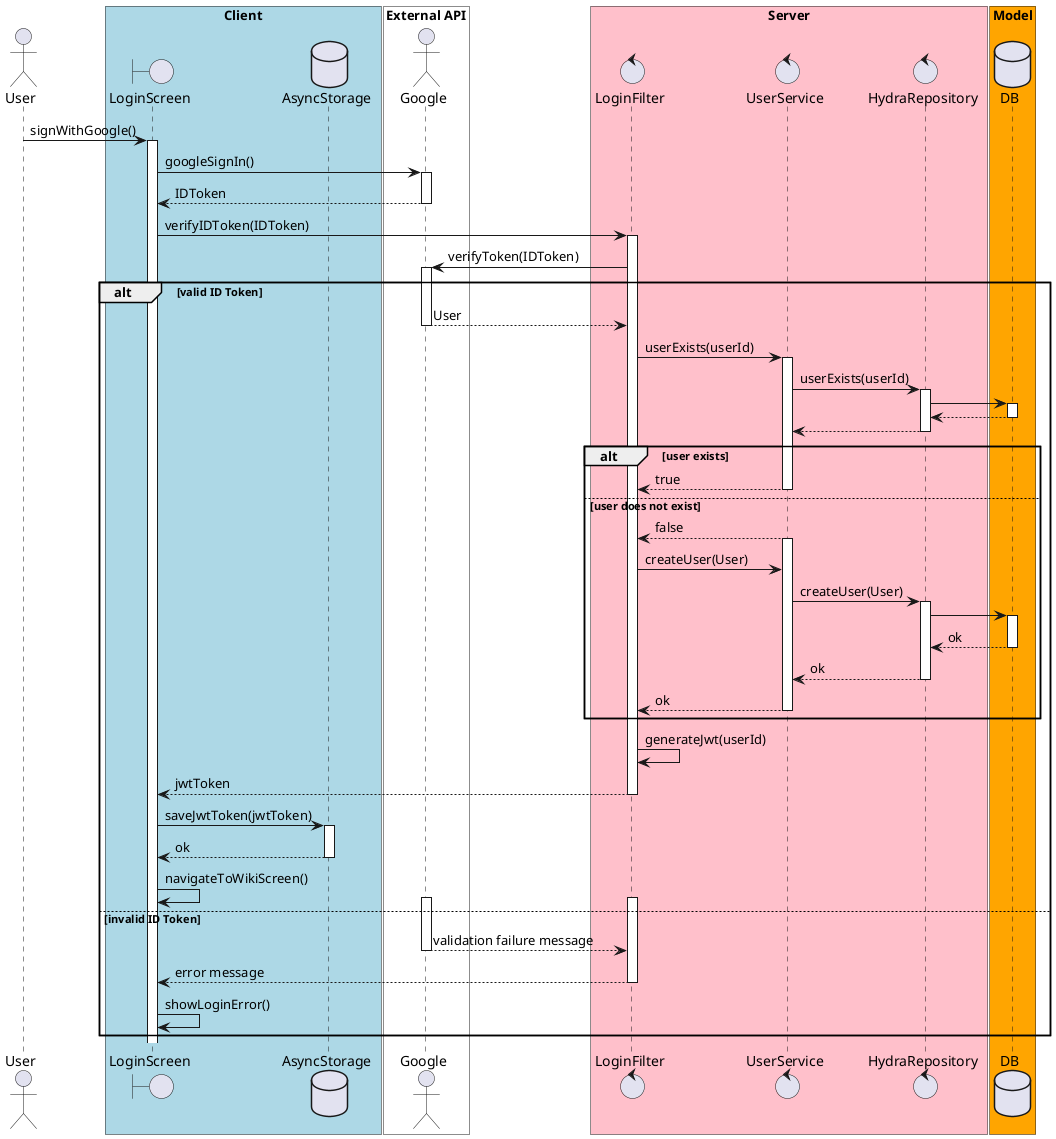 @startuml
actor User
actor Google
database AsyncStorage
boundary LoginScreen
control LoginFilter
control UserService
control HydraRepository
database DB

User -> LoginScreen : signWithGoogle()
activate LoginScreen
LoginScreen -> Google : googleSignIn()

activate Google
Google --> LoginScreen: IDToken
deactivate Google
LoginScreen -> LoginFilter: verifyIDToken(IDToken)
activate LoginFilter
LoginFilter -> Google: verifyToken(IDToken)


alt valid ID Token 
activate Google
Google --> LoginFilter : User
deactivate Google
LoginFilter -> UserService : userExists(userId)
activate UserService
UserService -> HydraRepository : userExists(userId)
activate HydraRepository
HydraRepository -> DB 
activate DB
DB --> HydraRepository
deactivate DB
HydraRepository --> UserService
deactivate HydraRepository

alt user exists
UserService --> LoginFilter : true
deactivate UserService

else user does not exist

UserService --> LoginFilter : false
activate UserService

LoginFilter -> UserService : createUser(User)
UserService -> HydraRepository : createUser(User)
activate HydraRepository
HydraRepository -> DB
activate DB
DB --> HydraRepository : ok
deactivate DB
HydraRepository --> UserService : ok
deactivate HydraRepository
UserService --> LoginFilter : ok
deactivate UserService
end

LoginFilter -> LoginFilter: generateJwt(userId)
LoginFilter --> LoginScreen : jwtToken
deactivate LoginFilter
collections AsyncStorage
LoginScreen -> AsyncStorage: saveJwtToken(jwtToken)
activate AsyncStorage
AsyncStorage --> LoginScreen : ok
deactivate AsyncStorage
LoginScreen -> LoginScreen : navigateToWikiScreen()


else invalid ID Token 
activate Google
activate LoginFilter
Google --> LoginFilter : validation failure message
deactivate Google
LoginFilter --> LoginScreen : error message
deactivate LoginFilter
LoginScreen -> LoginScreen : showLoginError()
end

box "Client" #LightBlue
   participant LoginScreen
   participant AsyncStorage
end box

box "External API" #White
   participant Google
end box

box "Server" #Pink
   participant LoginFilter
   participant UserService
   participant HydraRepository
end box

box "Model" #Orange
   participant DB
end box

@enduml